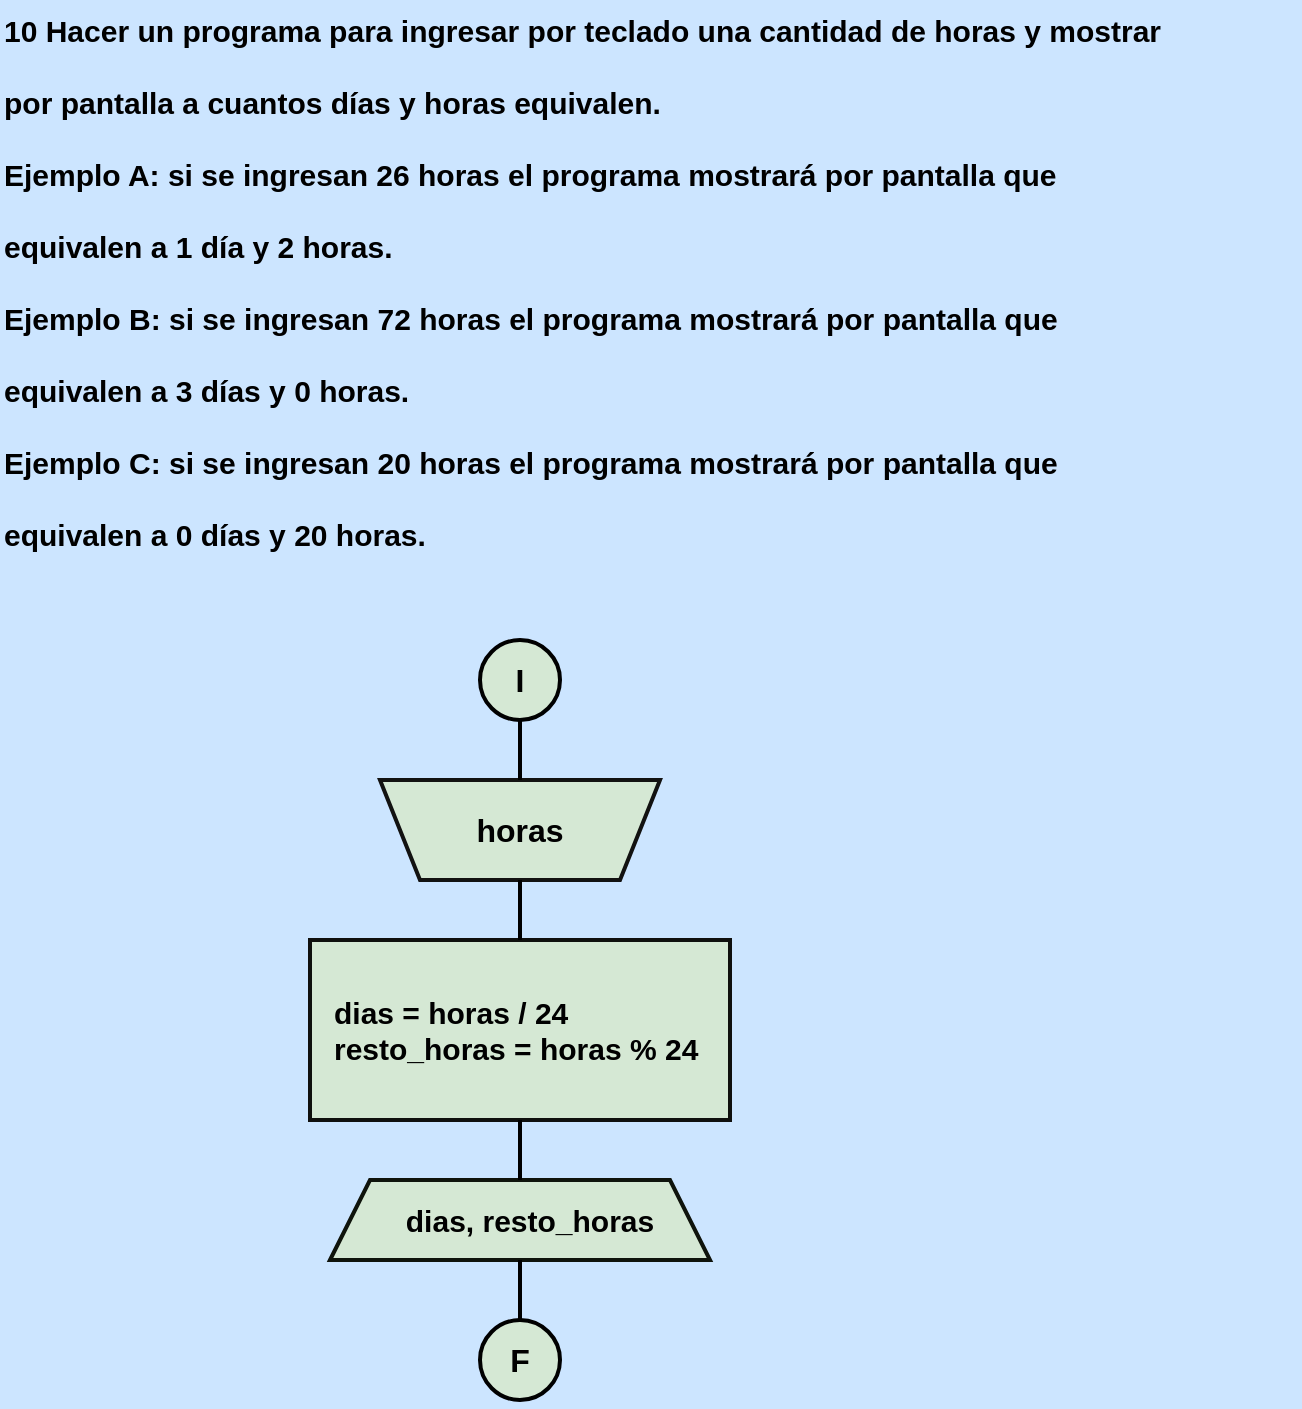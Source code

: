 <mxfile version="23.1.5" type="device">
  <diagram name="Página-1" id="GmumN8dEbo3VKDdGYs1d">
    <mxGraphModel dx="1420" dy="830" grid="1" gridSize="10" guides="1" tooltips="1" connect="1" arrows="1" fold="1" page="1" pageScale="1" pageWidth="827" pageHeight="1169" background="#CCE5FF" math="0" shadow="0">
      <root>
        <mxCell id="0" />
        <mxCell id="1" parent="0" />
        <mxCell id="hNDQZppV81-L3c_C8bF0-1" value="&lt;b style=&quot;font-size: 15px;&quot;&gt;&lt;font style=&quot;font-size: 15px;&quot; color=&quot;#000000&quot;&gt;10 Hacer un programa para ingresar por teclado una cantidad de horas y mostrar&lt;br&gt;&lt;br&gt;por pantalla a cuantos días y horas equivalen.&lt;br&gt;&lt;br&gt;Ejemplo A: si se ingresan 26 horas el programa mostrará por pantalla que&lt;br&gt;&lt;br&gt;equivalen a 1 día y 2 horas.&lt;br&gt;&lt;br&gt;Ejemplo B: si se ingresan 72 horas el programa mostrará por pantalla que&lt;br&gt;&lt;br&gt;equivalen a 3 días y 0 horas.&lt;br&gt;&lt;br&gt;Ejemplo C: si se ingresan 20 horas el programa mostrará por pantalla que&lt;br&gt;&lt;br&gt;equivalen a 0 días y 20 horas.&lt;/font&gt;&lt;/b&gt;" style="text;whiteSpace=wrap;html=1;" vertex="1" parent="1">
          <mxGeometry x="120" y="10" width="650" height="290" as="geometry" />
        </mxCell>
        <mxCell id="hNDQZppV81-L3c_C8bF0-18" value="" style="group;aspect=fixed;" vertex="1" connectable="0" parent="1">
          <mxGeometry x="275" y="330" width="210" height="380" as="geometry" />
        </mxCell>
        <mxCell id="hNDQZppV81-L3c_C8bF0-2" value="" style="strokeWidth=2;html=1;shape=mxgraph.flowchart.start_2;whiteSpace=wrap;rounded=0;labelBackgroundColor=none;strokeColor=#000000;align=center;verticalAlign=middle;fontFamily=Helvetica;fontSize=12;fontColor=default;fillColor=#d5e8d4;" vertex="1" parent="hNDQZppV81-L3c_C8bF0-18">
          <mxGeometry x="85" width="40" height="40" as="geometry" />
        </mxCell>
        <mxCell id="hNDQZppV81-L3c_C8bF0-4" value="" style="shape=trapezoid;perimeter=trapezoidPerimeter;whiteSpace=wrap;html=1;fixedSize=1;rounded=0;labelBackgroundColor=none;strokeColor=#121211;strokeWidth=2;align=center;verticalAlign=middle;fontFamily=Helvetica;fontSize=12;fontColor=default;fillColor=#d5e8d4;direction=west;container=1;" vertex="1" parent="hNDQZppV81-L3c_C8bF0-18">
          <mxGeometry x="35" y="70" width="140" height="50" as="geometry">
            <mxRectangle x="-1020" y="-650" width="50" height="40" as="alternateBounds" />
          </mxGeometry>
        </mxCell>
        <mxCell id="hNDQZppV81-L3c_C8bF0-11" value="horas" style="text;strokeColor=none;align=center;fillColor=none;html=1;verticalAlign=middle;whiteSpace=wrap;rounded=0;fontStyle=1;fontColor=#000000;fontSize=16;" vertex="1" parent="hNDQZppV81-L3c_C8bF0-4">
          <mxGeometry x="15" width="110" height="50" as="geometry" />
        </mxCell>
        <mxCell id="hNDQZppV81-L3c_C8bF0-5" value="" style="shape=trapezoid;perimeter=trapezoidPerimeter;whiteSpace=wrap;html=1;fixedSize=1;rounded=0;labelBackgroundColor=none;strokeColor=#0F140C;strokeWidth=2;align=center;verticalAlign=middle;fontFamily=Helvetica;fontSize=12;fontColor=default;fillColor=#d5e8d4;" vertex="1" parent="hNDQZppV81-L3c_C8bF0-18">
          <mxGeometry x="10" y="270" width="190" height="40" as="geometry" />
        </mxCell>
        <mxCell id="hNDQZppV81-L3c_C8bF0-6" value="&lt;b&gt;&lt;font color=&quot;#000000&quot; style=&quot;font-size: 16px;&quot;&gt;I&lt;/font&gt;&lt;/b&gt;" style="text;strokeColor=none;align=center;fillColor=none;html=1;verticalAlign=middle;whiteSpace=wrap;rounded=0;" vertex="1" parent="hNDQZppV81-L3c_C8bF0-18">
          <mxGeometry x="75" y="5" width="60" height="30" as="geometry" />
        </mxCell>
        <mxCell id="hNDQZppV81-L3c_C8bF0-9" value="" style="group;aspect=fixed;" vertex="1" connectable="0" parent="hNDQZppV81-L3c_C8bF0-18">
          <mxGeometry x="75" y="340" width="60" height="40" as="geometry" />
        </mxCell>
        <mxCell id="hNDQZppV81-L3c_C8bF0-3" value="" style="strokeWidth=2;html=1;shape=mxgraph.flowchart.start_2;whiteSpace=wrap;rounded=0;labelBackgroundColor=none;strokeColor=#000000;align=center;verticalAlign=middle;fontFamily=Helvetica;fontSize=12;fontColor=default;fillColor=#d5e8d4;" vertex="1" parent="hNDQZppV81-L3c_C8bF0-9">
          <mxGeometry x="10" width="40" height="40" as="geometry" />
        </mxCell>
        <mxCell id="hNDQZppV81-L3c_C8bF0-7" value="&lt;b&gt;&lt;font color=&quot;#000000&quot; style=&quot;font-size: 16px;&quot;&gt;F&lt;/font&gt;&lt;/b&gt;" style="text;strokeColor=none;align=center;fillColor=none;html=1;verticalAlign=middle;whiteSpace=wrap;rounded=0;" vertex="1" parent="hNDQZppV81-L3c_C8bF0-9">
          <mxGeometry y="5" width="60" height="30" as="geometry" />
        </mxCell>
        <mxCell id="hNDQZppV81-L3c_C8bF0-8" style="edgeStyle=orthogonalEdgeStyle;rounded=0;sketch=1;hachureGap=4;jiggle=2;curveFitting=1;orthogonalLoop=1;jettySize=auto;html=1;exitX=0.5;exitY=1;exitDx=0;exitDy=0;" edge="1" parent="hNDQZppV81-L3c_C8bF0-9" source="hNDQZppV81-L3c_C8bF0-7" target="hNDQZppV81-L3c_C8bF0-7">
          <mxGeometry relative="1" as="geometry" />
        </mxCell>
        <mxCell id="hNDQZppV81-L3c_C8bF0-15" value="" style="line;strokeWidth=2;direction=south;html=1;hachureGap=4;strokeColor=#000000;" vertex="1" parent="hNDQZppV81-L3c_C8bF0-9">
          <mxGeometry x="25" y="-30" width="10" height="30" as="geometry" />
        </mxCell>
        <mxCell id="hNDQZppV81-L3c_C8bF0-10" value="" style="rounded=0;whiteSpace=wrap;html=1;labelBackgroundColor=none;strokeColor=#0f100e;strokeWidth=2;align=center;verticalAlign=middle;fontFamily=Helvetica;fontSize=12;fontColor=default;fillColor=#d5e8d4;" vertex="1" parent="hNDQZppV81-L3c_C8bF0-18">
          <mxGeometry y="150" width="210" height="90" as="geometry" />
        </mxCell>
        <mxCell id="hNDQZppV81-L3c_C8bF0-12" value="dias = horas / 24&lt;br&gt;resto_horas = horas % 24" style="text;strokeColor=none;align=left;fillColor=none;html=1;verticalAlign=middle;whiteSpace=wrap;rounded=0;fontStyle=1;fontSize=15;fontColor=#000000;" vertex="1" parent="hNDQZppV81-L3c_C8bF0-18">
          <mxGeometry x="10" y="160" width="190" height="70" as="geometry" />
        </mxCell>
        <mxCell id="hNDQZppV81-L3c_C8bF0-13" value="&lt;b&gt;&lt;font color=&quot;#000000&quot; style=&quot;font-size: 15px;&quot;&gt;dias, resto_horas&lt;/font&gt;&lt;/b&gt;" style="text;strokeColor=none;align=center;fillColor=none;html=1;verticalAlign=middle;whiteSpace=wrap;rounded=0;" vertex="1" parent="hNDQZppV81-L3c_C8bF0-18">
          <mxGeometry x="10" y="260" width="200" height="60" as="geometry" />
        </mxCell>
        <mxCell id="hNDQZppV81-L3c_C8bF0-14" value="" style="line;strokeWidth=2;direction=south;html=1;hachureGap=4;strokeColor=#000000;" vertex="1" parent="hNDQZppV81-L3c_C8bF0-18">
          <mxGeometry x="100" y="40" width="10" height="30" as="geometry" />
        </mxCell>
        <mxCell id="hNDQZppV81-L3c_C8bF0-16" value="" style="line;strokeWidth=2;direction=south;html=1;hachureGap=4;strokeColor=#000000;" vertex="1" parent="hNDQZppV81-L3c_C8bF0-18">
          <mxGeometry x="100" y="120" width="10" height="30" as="geometry" />
        </mxCell>
        <mxCell id="hNDQZppV81-L3c_C8bF0-17" value="" style="line;strokeWidth=2;direction=south;html=1;hachureGap=4;strokeColor=#000000;" vertex="1" parent="hNDQZppV81-L3c_C8bF0-18">
          <mxGeometry x="100" y="240" width="10" height="30" as="geometry" />
        </mxCell>
      </root>
    </mxGraphModel>
  </diagram>
</mxfile>
